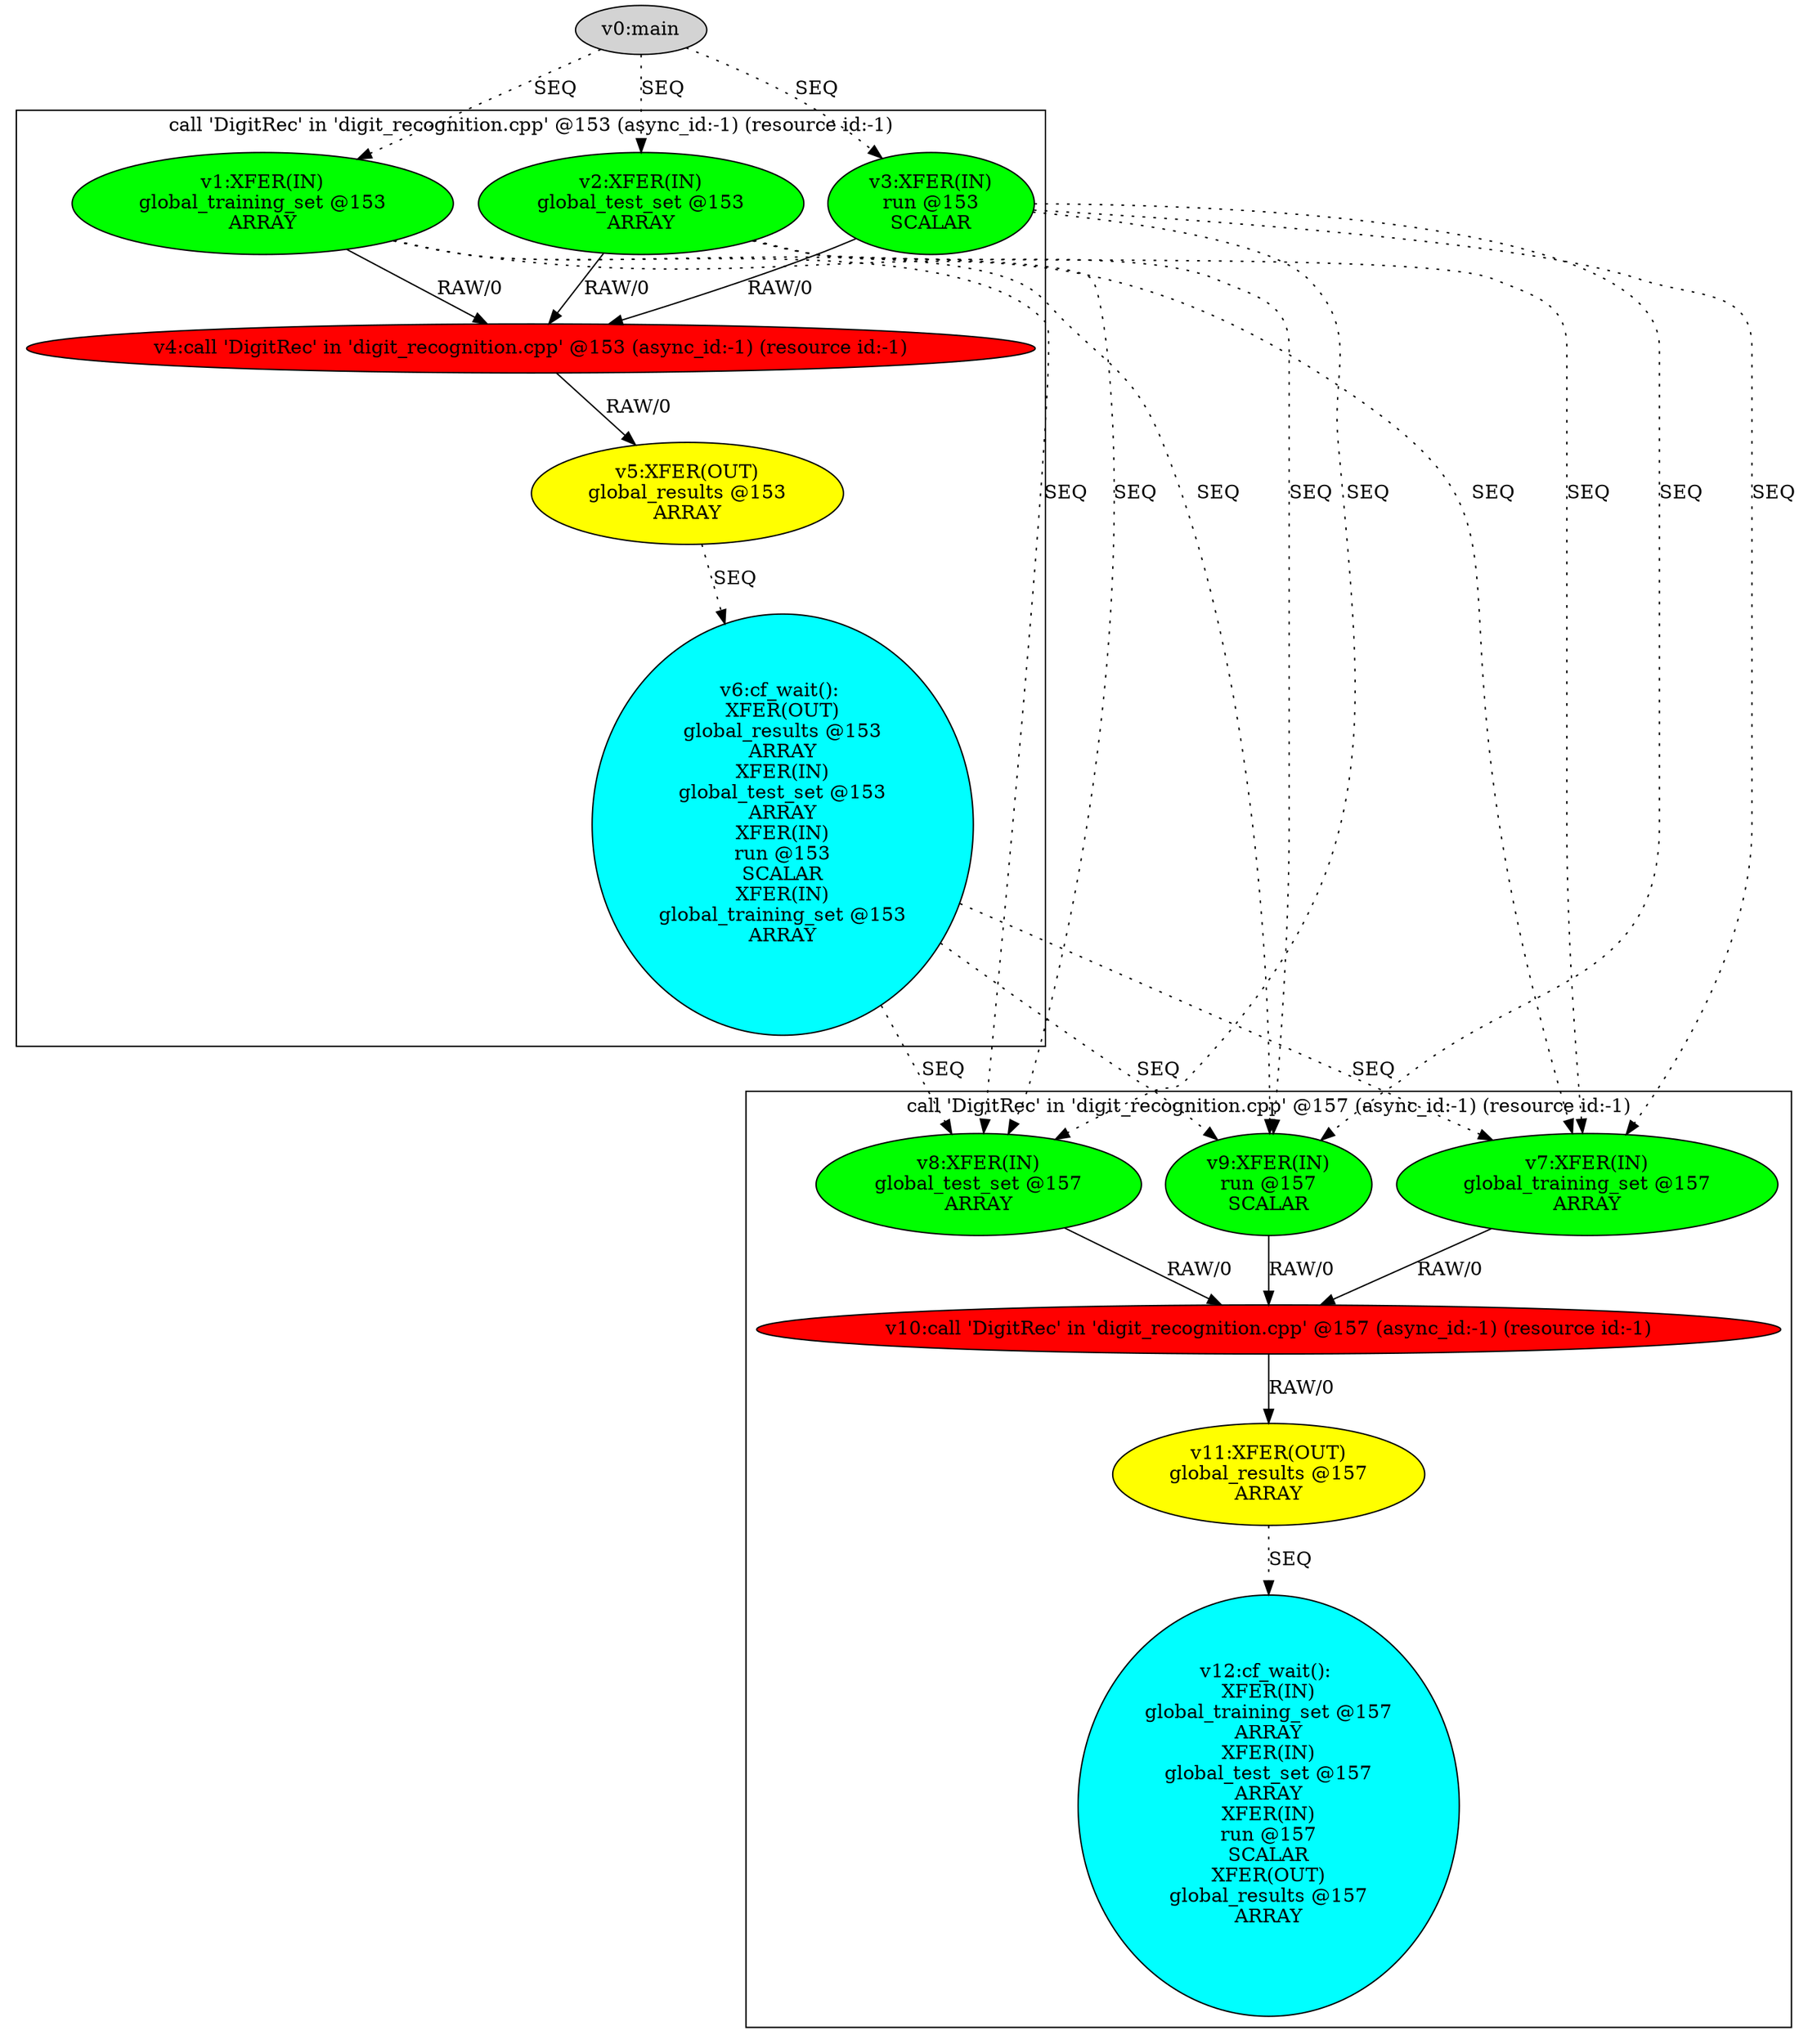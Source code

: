 digraph dm_graph {
v0 [label = "v0:main" ,style=filled];
v1 [label = "v1:XFER(IN)\nglobal_training_set @153\nARRAY\n" ,style=filled,fillcolor = green];
v2 [label = "v2:XFER(IN)\nglobal_test_set @153\nARRAY\n" ,style=filled,fillcolor = green];
v3 [label = "v3:XFER(IN)\nrun @153\nSCALAR\n" ,style=filled,fillcolor = green];
v4 [label = "v4:call 'DigitRec' in 'digit_recognition.cpp' @153 (async_id:-1) (resource id:-1)\n" ,style=filled,fillcolor = red];
v5 [label = "v5:XFER(OUT)\nglobal_results @153\nARRAY\n" ,style=filled,fillcolor = yellow];
v6 [label = "v6:cf_wait(): \nXFER(OUT)\nglobal_results @153\nARRAY\nXFER(IN)\nglobal_test_set @153\nARRAY\nXFER(IN)\nrun @153\nSCALAR\nXFER(IN)\nglobal_training_set @153\nARRAY\n\n" ,style=filled,fillcolor = cyan];
v7 [label = "v7:XFER(IN)\nglobal_training_set @157\nARRAY\n" ,style=filled,fillcolor = green];
v8 [label = "v8:XFER(IN)\nglobal_test_set @157\nARRAY\n" ,style=filled,fillcolor = green];
v9 [label = "v9:XFER(IN)\nrun @157\nSCALAR\n" ,style=filled,fillcolor = green];
v10 [label = "v10:call 'DigitRec' in 'digit_recognition.cpp' @157 (async_id:-1) (resource id:-1)\n" ,style=filled,fillcolor = red];
v11 [label = "v11:XFER(OUT)\nglobal_results @157\nARRAY\n" ,style=filled,fillcolor = yellow];
v12 [label = "v12:cf_wait(): \nXFER(IN)\nglobal_training_set @157\nARRAY\nXFER(IN)\nglobal_test_set @157\nARRAY\nXFER(IN)\nrun @157\nSCALAR\nXFER(OUT)\nglobal_results @157\nARRAY\n\n" ,style=filled,fillcolor = cyan];
subgraph cluster0 {
v1;
v2;
v3;
v4;
v5;
v6;
label = "call 'DigitRec' in 'digit_recognition.cpp' @153 (async_id:-1) (resource id:-1)\n";
}
subgraph cluster1 {
v7;
v8;
v9;
v10;
v11;
v12;
label = "call 'DigitRec' in 'digit_recognition.cpp' @157 (async_id:-1) (resource id:-1)\n";
}
v1 -> v4 [label = "RAW/0"];
v2 -> v4 [label = "RAW/0"];
v3 -> v4 [label = "RAW/0"];
v4 -> v5 [label = "RAW/0"];
v5 -> v6 [label = "SEQ", style = dotted];
v7 -> v10 [label = "RAW/0"];
v8 -> v10 [label = "RAW/0"];
v9 -> v10 [label = "RAW/0"];
v10 -> v11 [label = "RAW/0"];
v11 -> v12 [label = "SEQ", style = dotted];
v1 -> v7 [label = "SEQ", style = dotted];
v2 -> v7 [label = "SEQ", style = dotted];
v3 -> v7 [label = "SEQ", style = dotted];
v1 -> v8 [label = "SEQ", style = dotted];
v2 -> v8 [label = "SEQ", style = dotted];
v3 -> v8 [label = "SEQ", style = dotted];
v1 -> v9 [label = "SEQ", style = dotted];
v2 -> v9 [label = "SEQ", style = dotted];
v3 -> v9 [label = "SEQ", style = dotted];
v6 -> v7 [label = "SEQ", style = dotted];
v6 -> v8 [label = "SEQ", style = dotted];
v6 -> v9 [label = "SEQ", style = dotted];
v0 -> v1 [label = "SEQ", style = dotted];
v0 -> v2 [label = "SEQ", style = dotted];
v0 -> v3 [label = "SEQ", style = dotted];
}
